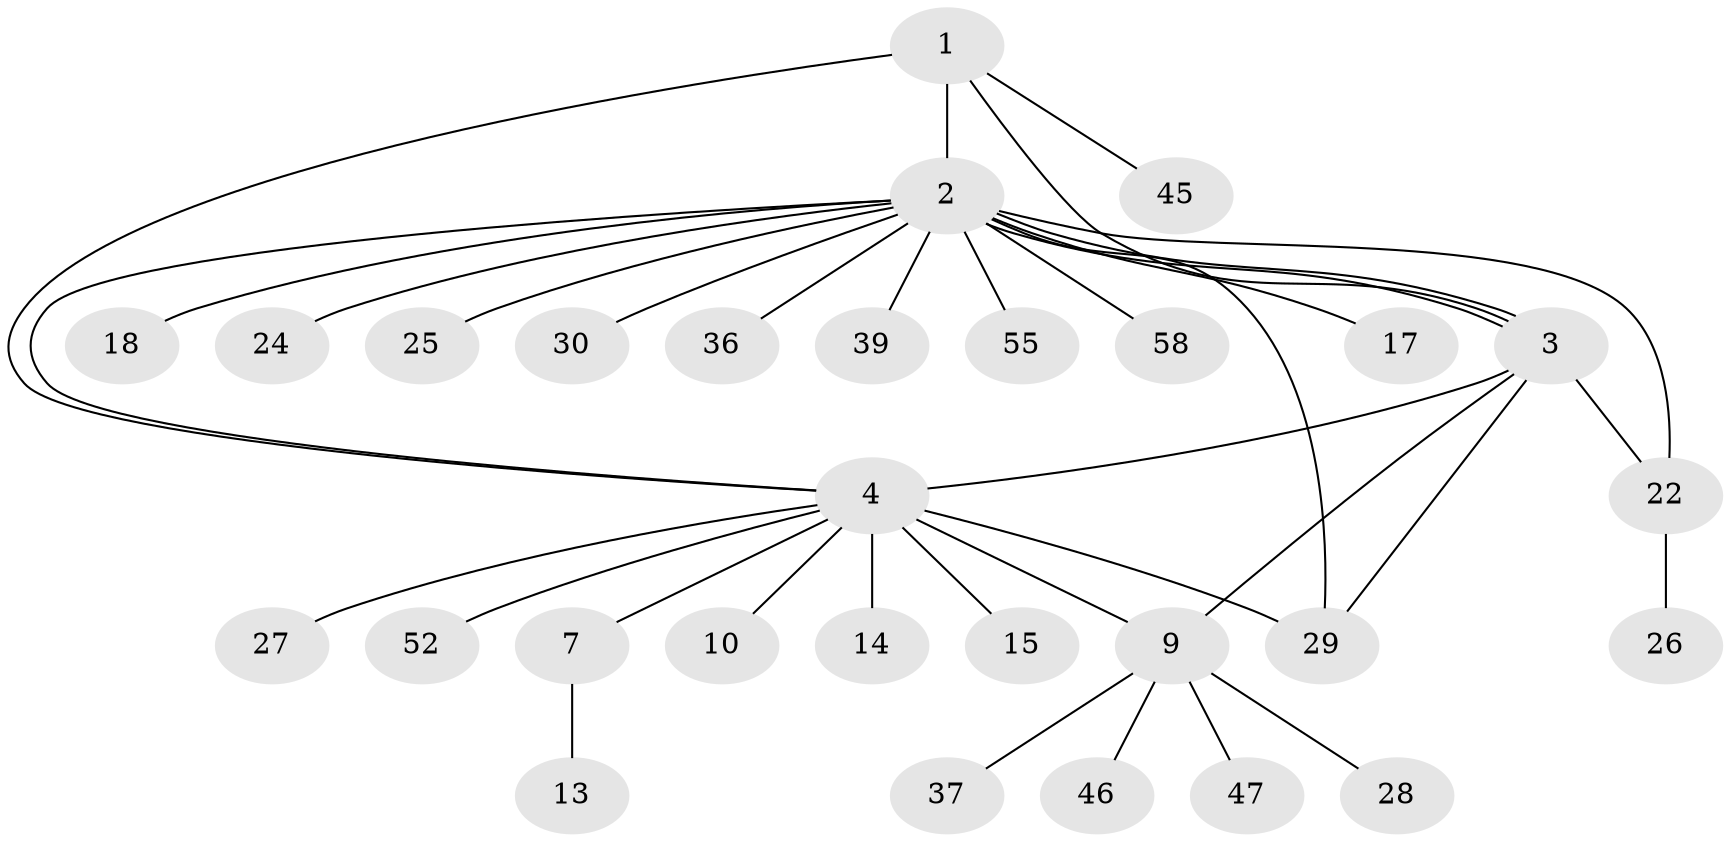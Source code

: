 // original degree distribution, {5: 0.0847457627118644, 12: 0.01694915254237288, 9: 0.01694915254237288, 13: 0.01694915254237288, 3: 0.05084745762711865, 10: 0.01694915254237288, 2: 0.22033898305084745, 6: 0.01694915254237288, 1: 0.5084745762711864, 8: 0.01694915254237288, 4: 0.03389830508474576}
// Generated by graph-tools (version 1.1) at 2025/14/03/09/25 04:14:20]
// undirected, 29 vertices, 36 edges
graph export_dot {
graph [start="1"]
  node [color=gray90,style=filled];
  1 [super="+32+33+41"];
  2 [super="+6+11"];
  3 [super="+5"];
  4 [super="+20+8+31+16"];
  7;
  9;
  10;
  13;
  14;
  15;
  17;
  18;
  22 [super="+23"];
  24 [super="+35"];
  25 [super="+54"];
  26;
  27;
  28;
  29 [super="+59"];
  30;
  36;
  37;
  39;
  45;
  46;
  47;
  52;
  55;
  58;
  1 -- 2 [weight=2];
  1 -- 45;
  1 -- 4;
  1 -- 3;
  2 -- 3 [weight=2];
  2 -- 3;
  2 -- 17;
  2 -- 18;
  2 -- 30 [weight=2];
  2 -- 39 [weight=2];
  2 -- 58;
  2 -- 29 [weight=2];
  2 -- 4 [weight=2];
  2 -- 25;
  2 -- 22 [weight=2];
  2 -- 36;
  2 -- 55;
  2 -- 24;
  3 -- 4 [weight=3];
  3 -- 9;
  3 -- 29;
  3 -- 22;
  4 -- 7;
  4 -- 10;
  4 -- 14 [weight=2];
  4 -- 15;
  4 -- 27;
  4 -- 29;
  4 -- 52;
  4 -- 9;
  7 -- 13;
  9 -- 28;
  9 -- 37;
  9 -- 46;
  9 -- 47;
  22 -- 26;
}
